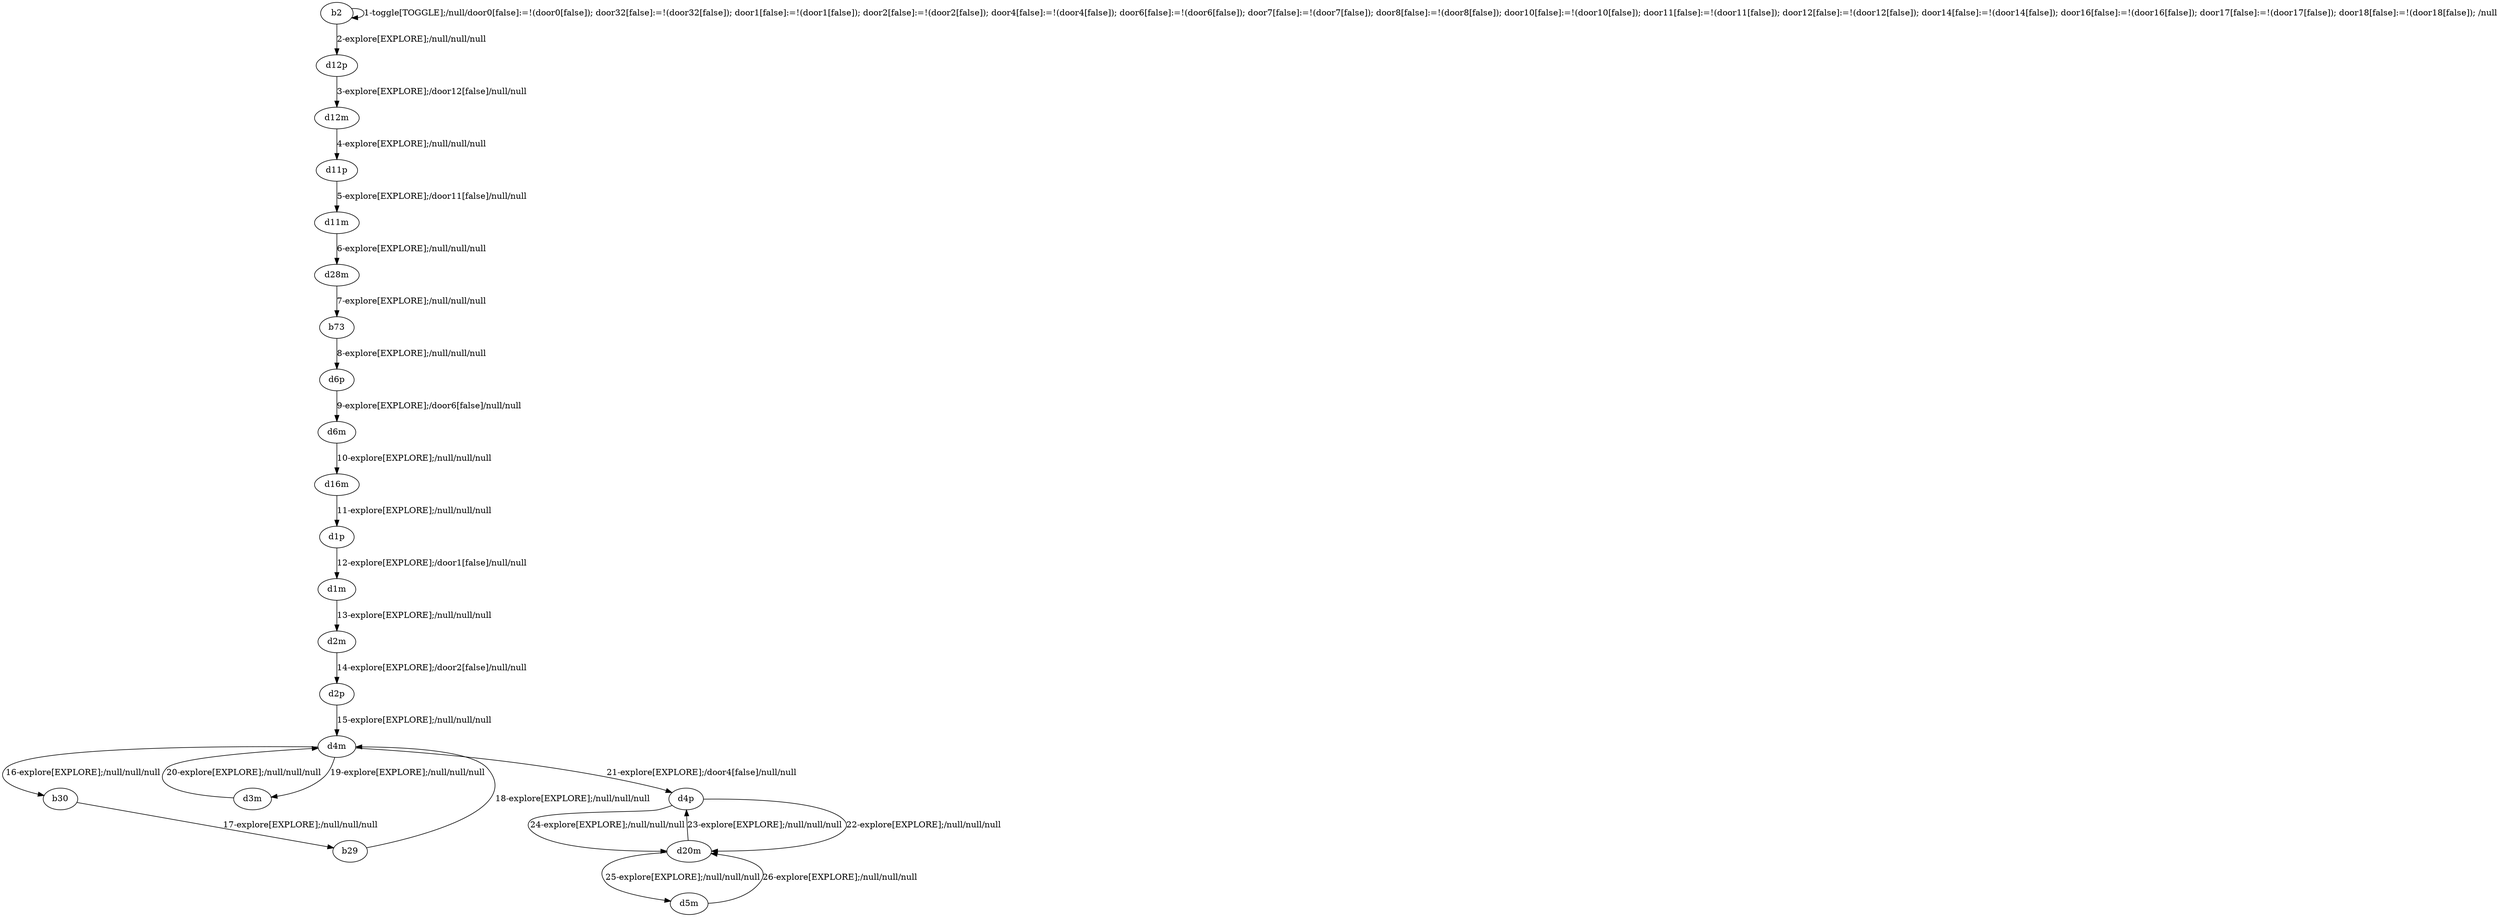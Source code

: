 # Total number of goals covered by this test: 2
# d20m --> d5m
# d20m --> d4p

digraph g {
"b2" -> "b2" [label = "1-toggle[TOGGLE];/null/door0[false]:=!(door0[false]); door32[false]:=!(door32[false]); door1[false]:=!(door1[false]); door2[false]:=!(door2[false]); door4[false]:=!(door4[false]); door6[false]:=!(door6[false]); door7[false]:=!(door7[false]); door8[false]:=!(door8[false]); door10[false]:=!(door10[false]); door11[false]:=!(door11[false]); door12[false]:=!(door12[false]); door14[false]:=!(door14[false]); door16[false]:=!(door16[false]); door17[false]:=!(door17[false]); door18[false]:=!(door18[false]); /null"];
"b2" -> "d12p" [label = "2-explore[EXPLORE];/null/null/null"];
"d12p" -> "d12m" [label = "3-explore[EXPLORE];/door12[false]/null/null"];
"d12m" -> "d11p" [label = "4-explore[EXPLORE];/null/null/null"];
"d11p" -> "d11m" [label = "5-explore[EXPLORE];/door11[false]/null/null"];
"d11m" -> "d28m" [label = "6-explore[EXPLORE];/null/null/null"];
"d28m" -> "b73" [label = "7-explore[EXPLORE];/null/null/null"];
"b73" -> "d6p" [label = "8-explore[EXPLORE];/null/null/null"];
"d6p" -> "d6m" [label = "9-explore[EXPLORE];/door6[false]/null/null"];
"d6m" -> "d16m" [label = "10-explore[EXPLORE];/null/null/null"];
"d16m" -> "d1p" [label = "11-explore[EXPLORE];/null/null/null"];
"d1p" -> "d1m" [label = "12-explore[EXPLORE];/door1[false]/null/null"];
"d1m" -> "d2m" [label = "13-explore[EXPLORE];/null/null/null"];
"d2m" -> "d2p" [label = "14-explore[EXPLORE];/door2[false]/null/null"];
"d2p" -> "d4m" [label = "15-explore[EXPLORE];/null/null/null"];
"d4m" -> "b30" [label = "16-explore[EXPLORE];/null/null/null"];
"b30" -> "b29" [label = "17-explore[EXPLORE];/null/null/null"];
"b29" -> "d4m" [label = "18-explore[EXPLORE];/null/null/null"];
"d4m" -> "d3m" [label = "19-explore[EXPLORE];/null/null/null"];
"d3m" -> "d4m" [label = "20-explore[EXPLORE];/null/null/null"];
"d4m" -> "d4p" [label = "21-explore[EXPLORE];/door4[false]/null/null"];
"d4p" -> "d20m" [label = "22-explore[EXPLORE];/null/null/null"];
"d20m" -> "d4p" [label = "23-explore[EXPLORE];/null/null/null"];
"d4p" -> "d20m" [label = "24-explore[EXPLORE];/null/null/null"];
"d20m" -> "d5m" [label = "25-explore[EXPLORE];/null/null/null"];
"d5m" -> "d20m" [label = "26-explore[EXPLORE];/null/null/null"];
}